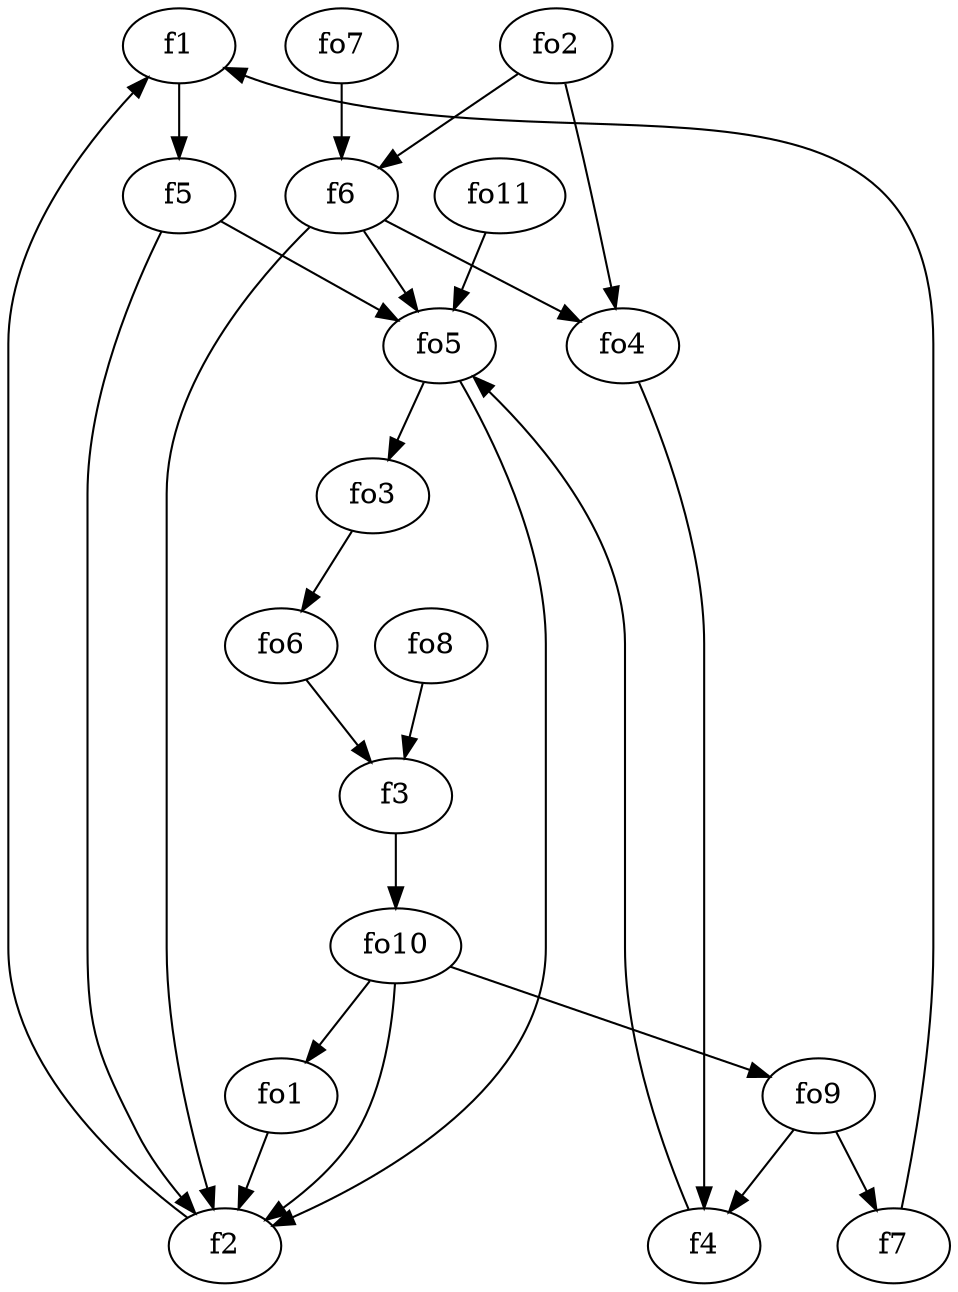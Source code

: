 strict digraph  {
f1;
f2;
f3;
f4;
f5;
f6;
f7;
fo1;
fo2;
fo3;
fo4;
fo5;
fo6;
fo7;
fo8;
fo9;
fo10;
fo11;
f1 -> f5  [weight=2];
f2 -> f1  [weight=2];
f3 -> fo10  [weight=2];
f4 -> fo5  [weight=2];
f5 -> fo5  [weight=2];
f5 -> f2  [weight=2];
f6 -> fo5  [weight=2];
f6 -> f2  [weight=2];
f6 -> fo4  [weight=2];
f7 -> f1  [weight=2];
fo1 -> f2  [weight=2];
fo2 -> f6  [weight=2];
fo2 -> fo4  [weight=2];
fo3 -> fo6  [weight=2];
fo4 -> f4  [weight=2];
fo5 -> fo3  [weight=2];
fo5 -> f2  [weight=2];
fo6 -> f3  [weight=2];
fo7 -> f6  [weight=2];
fo8 -> f3  [weight=2];
fo9 -> f4  [weight=2];
fo9 -> f7  [weight=2];
fo10 -> f2  [weight=2];
fo10 -> fo1  [weight=2];
fo10 -> fo9  [weight=2];
fo11 -> fo5  [weight=2];
}
